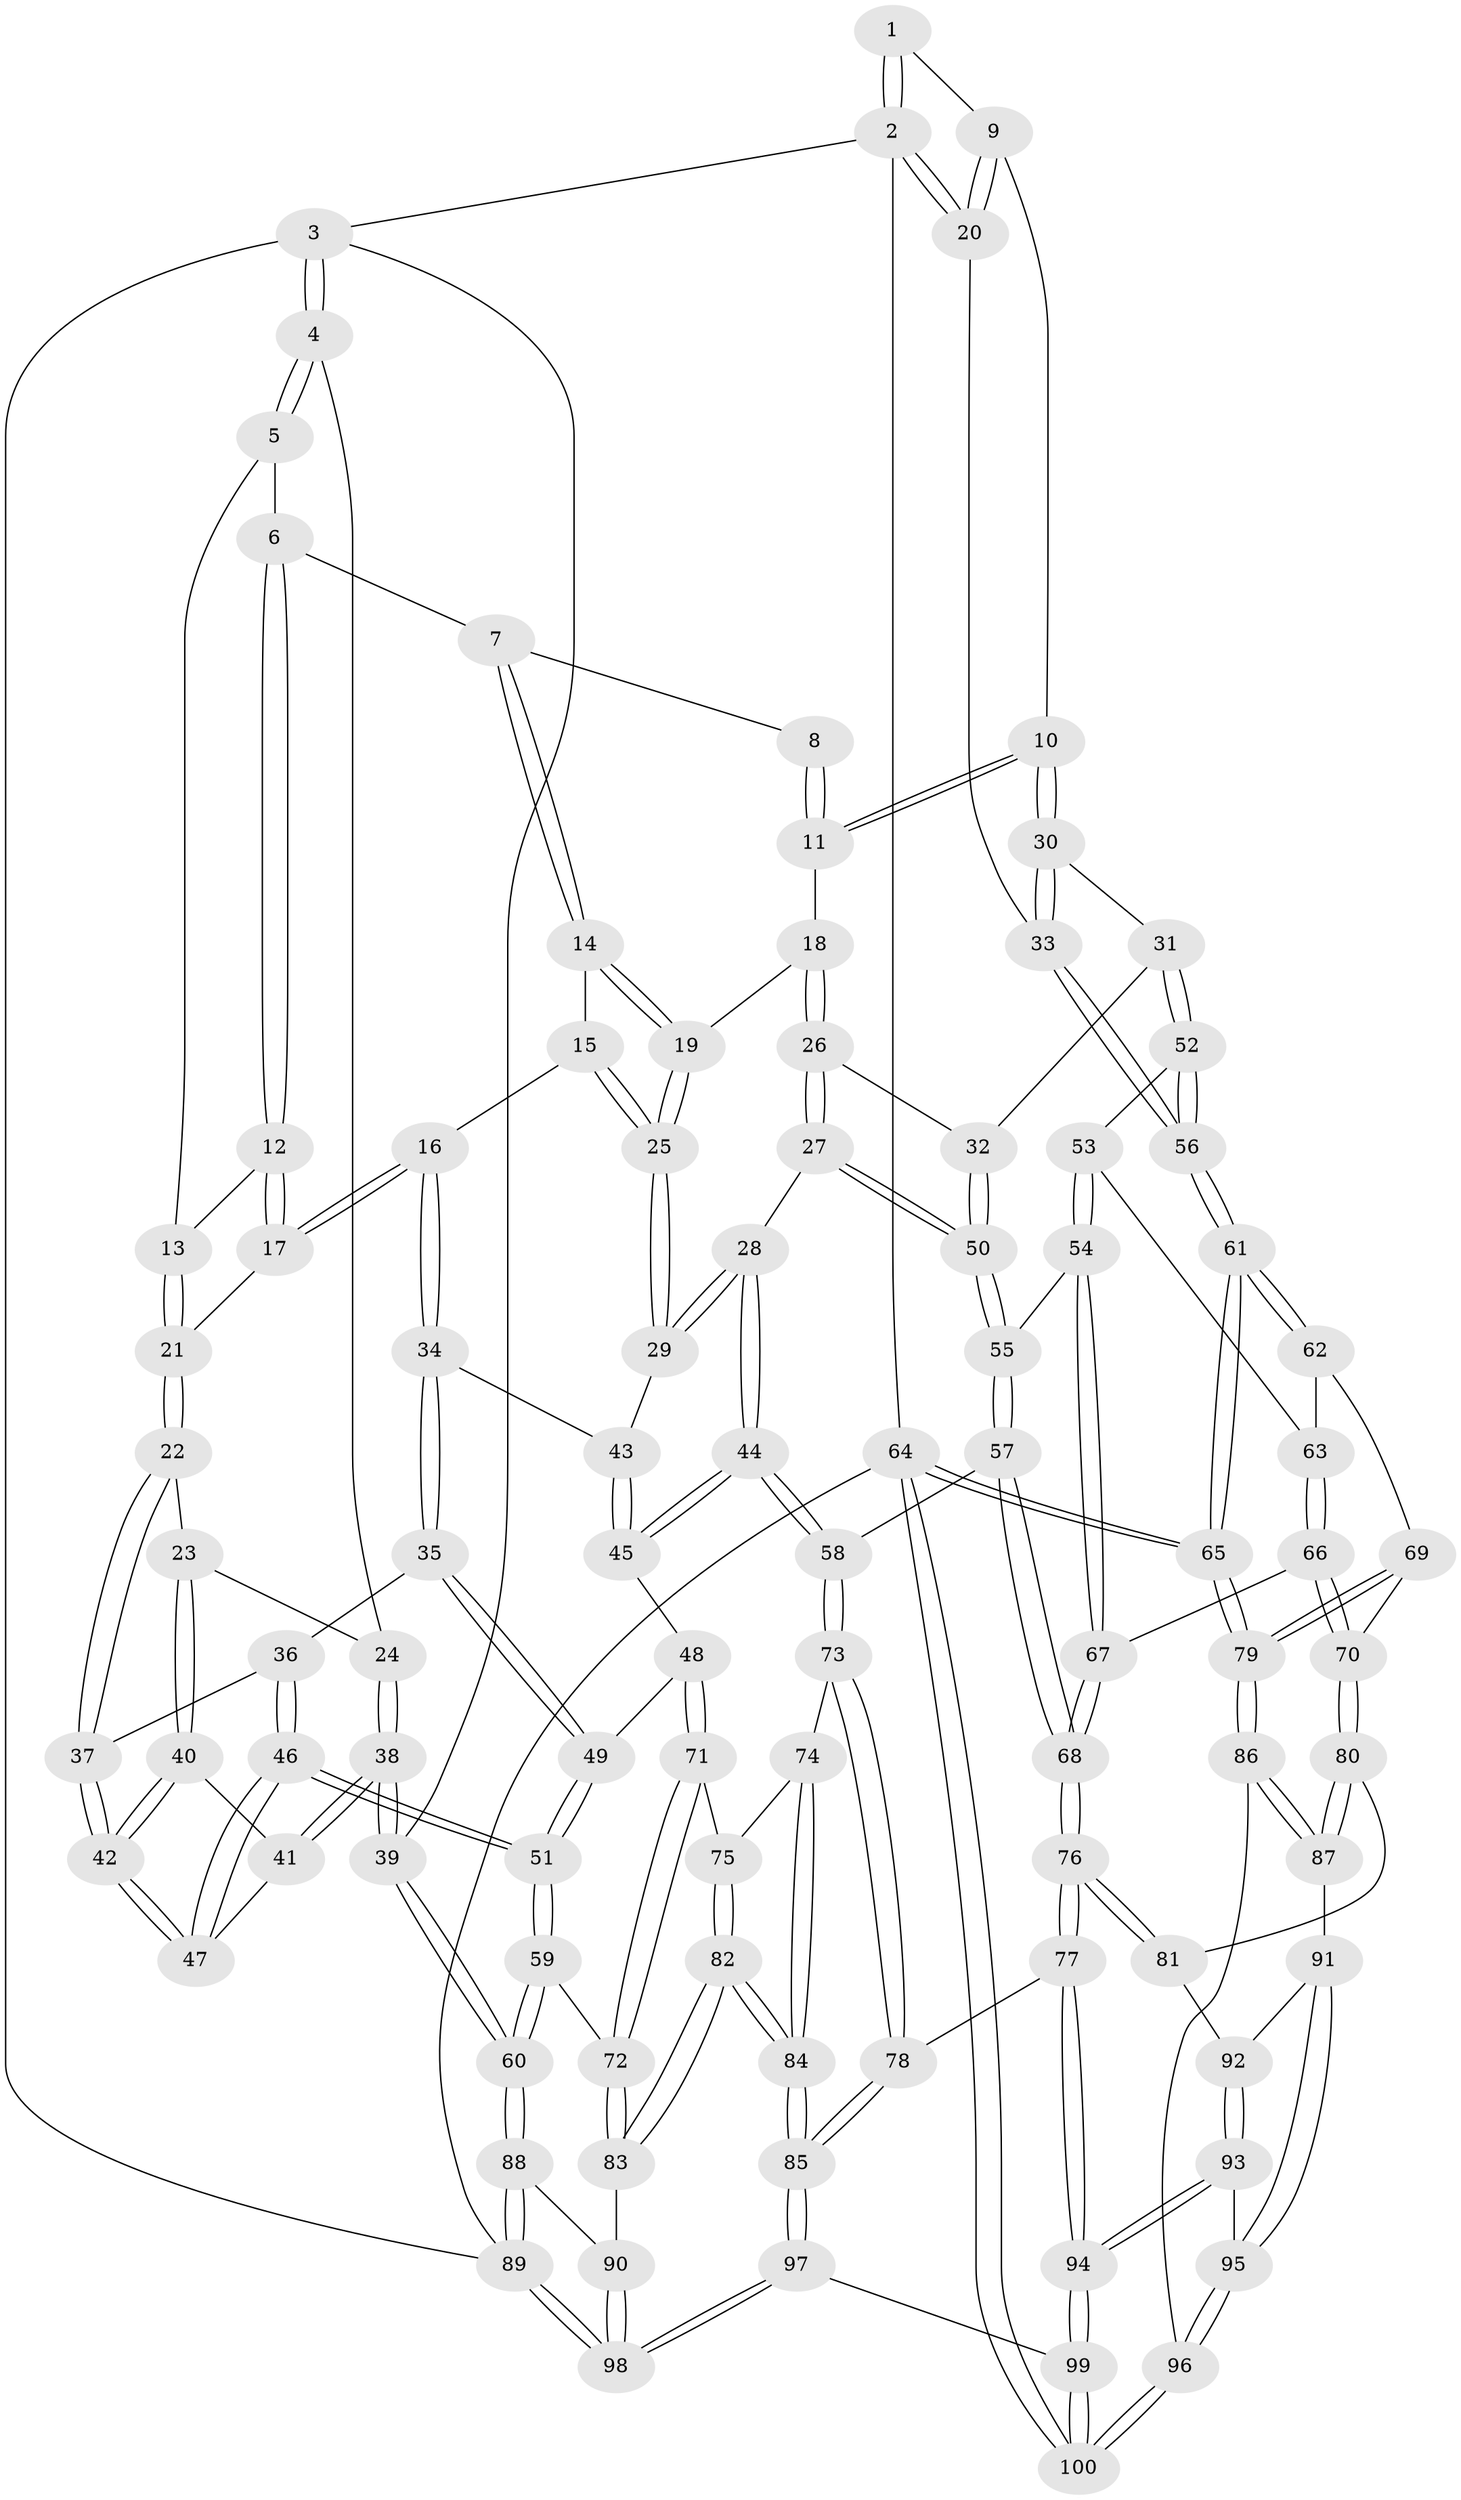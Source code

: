 // coarse degree distribution, {4: 0.4166666666666667, 9: 0.016666666666666666, 5: 0.3, 3: 0.11666666666666667, 6: 0.13333333333333333, 8: 0.016666666666666666}
// Generated by graph-tools (version 1.1) at 2025/21/03/04/25 18:21:32]
// undirected, 100 vertices, 247 edges
graph export_dot {
graph [start="1"]
  node [color=gray90,style=filled];
  1 [pos="+0.9383913036969416+0"];
  2 [pos="+1+0"];
  3 [pos="+0+0"];
  4 [pos="+0+0"];
  5 [pos="+0.1603713012967893+0"];
  6 [pos="+0.3478754860423695+0"];
  7 [pos="+0.4758462741291396+0"];
  8 [pos="+0.7830159392176307+0"];
  9 [pos="+0.8885209548619375+0.07629792076736107"];
  10 [pos="+0.7933383681565284+0.1669618374888959"];
  11 [pos="+0.7656436929888284+0.1574393377011808"];
  12 [pos="+0.3103231447504551+0.19870666511882526"];
  13 [pos="+0.20321212012329964+0.053688498997816435"];
  14 [pos="+0.48605582172917966+0"];
  15 [pos="+0.39643732038168333+0.1716813515787714"];
  16 [pos="+0.3258962924191311+0.2153942262059806"];
  17 [pos="+0.31248214539349617+0.20629551924575862"];
  18 [pos="+0.6823970218786889+0.1634777213675923"];
  19 [pos="+0.6156308132777889+0.14182144404325855"];
  20 [pos="+1+0.20783936419934695"];
  21 [pos="+0.17460189068610968+0.2172778239752989"];
  22 [pos="+0.17113986071627912+0.22005200785466955"];
  23 [pos="+0.09415609867171414+0.21799186056867537"];
  24 [pos="+0.08972386348451343+0.21483943825048443"];
  25 [pos="+0.5304406604636985+0.24705265294122178"];
  26 [pos="+0.68241051908883+0.16515128082031877"];
  27 [pos="+0.6492077654793899+0.3867729599233603"];
  28 [pos="+0.5532029057763915+0.3492172663466265"];
  29 [pos="+0.5153995371737946+0.3043334002376815"];
  30 [pos="+0.8484349490721318+0.23795706413048673"];
  31 [pos="+0.8198856935039772+0.3652412614491712"];
  32 [pos="+0.7339769251244259+0.37411574626197996"];
  33 [pos="+1+0.2405005914435445"];
  34 [pos="+0.3486930425706308+0.3323915124202798"];
  35 [pos="+0.34043382762879515+0.34461054598066826"];
  36 [pos="+0.26587496570758806+0.34642425179327135"];
  37 [pos="+0.19389192691694343+0.3012980788074951"];
  38 [pos="+0+0.3056886607621827"];
  39 [pos="+0+0.3057146664741256"];
  40 [pos="+0.07999645386508161+0.3056900634423635"];
  41 [pos="+0+0.33617649221296453"];
  42 [pos="+0.11137221988792144+0.3803263502856528"];
  43 [pos="+0.49297882945258564+0.3123213743016652"];
  44 [pos="+0.4847785792583465+0.569491686353797"];
  45 [pos="+0.42238906982962554+0.5502329491041492"];
  46 [pos="+0.12711569659523925+0.4847650912596262"];
  47 [pos="+0.10572942283414616+0.422186877724723"];
  48 [pos="+0.3717636044868842+0.5423025291393704"];
  49 [pos="+0.35834300145572634+0.5346797286089346"];
  50 [pos="+0.6651613044756309+0.40052440632652003"];
  51 [pos="+0.12826069296998793+0.5710265366779077"];
  52 [pos="+0.8419099448070574+0.39742423230346646"];
  53 [pos="+0.8260225589381659+0.49673810374572497"];
  54 [pos="+0.7121341132233716+0.5356565980507628"];
  55 [pos="+0.6588600675360811+0.5068797092188776"];
  56 [pos="+1+0.44239771156370367"];
  57 [pos="+0.513731941691849+0.5871884077269793"];
  58 [pos="+0.5088705557959398+0.5861341749369676"];
  59 [pos="+0.11353512522122867+0.5880513780390177"];
  60 [pos="+0+0.6350270333666975"];
  61 [pos="+1+0.5146450735234399"];
  62 [pos="+0.9793932243040328+0.5729878413134906"];
  63 [pos="+0.8407205284565824+0.5144085185509802"];
  64 [pos="+1+1"];
  65 [pos="+1+0.9103205641190907"];
  66 [pos="+0.8134870899505952+0.6645886804586006"];
  67 [pos="+0.7413544096543686+0.6316951783711845"];
  68 [pos="+0.6192053220549859+0.7182339192668876"];
  69 [pos="+0.8844020159615211+0.6690523808391204"];
  70 [pos="+0.8333809170205473+0.6860610864175333"];
  71 [pos="+0.3407840189772352+0.7017973674322854"];
  72 [pos="+0.15906748404166174+0.6930399091803809"];
  73 [pos="+0.46081206610522996+0.6995532367152343"];
  74 [pos="+0.411644362200686+0.730189815615519"];
  75 [pos="+0.34297640495404624+0.7103425179218409"];
  76 [pos="+0.6327099958792922+0.8089657755737197"];
  77 [pos="+0.6249876648370428+0.8203514441595544"];
  78 [pos="+0.4997388114104479+0.8745898692569803"];
  79 [pos="+1+0.859300164176446"];
  80 [pos="+0.8177749229284738+0.7605232357482118"];
  81 [pos="+0.7258145794793819+0.8050006416145313"];
  82 [pos="+0.2933150994413872+0.875772519462622"];
  83 [pos="+0.19057199480557804+0.832806836542179"];
  84 [pos="+0.3884151445274634+0.9599876234462675"];
  85 [pos="+0.39120316808917815+0.9632134857071875"];
  86 [pos="+0.9200871535946631+0.851814364993949"];
  87 [pos="+0.9070387188500895+0.8478787050724913"];
  88 [pos="+0+0.7071452483064288"];
  89 [pos="+0+1"];
  90 [pos="+0.15389656511201422+0.8554926058338468"];
  91 [pos="+0.841745903142073+0.8919714218411311"];
  92 [pos="+0.775487064716517+0.8827276897059121"];
  93 [pos="+0.7573568018245161+0.9624196736837642"];
  94 [pos="+0.706405185880857+1"];
  95 [pos="+0.8220580129299268+0.9423260915732327"];
  96 [pos="+0.8680363595231001+0.9859673099492995"];
  97 [pos="+0.400757818849765+1"];
  98 [pos="+0+1"];
  99 [pos="+0.6871688393140176+1"];
  100 [pos="+0.9785671766646049+1"];
  1 -- 2;
  1 -- 2;
  1 -- 9;
  2 -- 3;
  2 -- 20;
  2 -- 20;
  2 -- 64;
  3 -- 4;
  3 -- 4;
  3 -- 39;
  3 -- 89;
  4 -- 5;
  4 -- 5;
  4 -- 24;
  5 -- 6;
  5 -- 13;
  6 -- 7;
  6 -- 12;
  6 -- 12;
  7 -- 8;
  7 -- 14;
  7 -- 14;
  8 -- 11;
  8 -- 11;
  9 -- 10;
  9 -- 20;
  9 -- 20;
  10 -- 11;
  10 -- 11;
  10 -- 30;
  10 -- 30;
  11 -- 18;
  12 -- 13;
  12 -- 17;
  12 -- 17;
  13 -- 21;
  13 -- 21;
  14 -- 15;
  14 -- 19;
  14 -- 19;
  15 -- 16;
  15 -- 25;
  15 -- 25;
  16 -- 17;
  16 -- 17;
  16 -- 34;
  16 -- 34;
  17 -- 21;
  18 -- 19;
  18 -- 26;
  18 -- 26;
  19 -- 25;
  19 -- 25;
  20 -- 33;
  21 -- 22;
  21 -- 22;
  22 -- 23;
  22 -- 37;
  22 -- 37;
  23 -- 24;
  23 -- 40;
  23 -- 40;
  24 -- 38;
  24 -- 38;
  25 -- 29;
  25 -- 29;
  26 -- 27;
  26 -- 27;
  26 -- 32;
  27 -- 28;
  27 -- 50;
  27 -- 50;
  28 -- 29;
  28 -- 29;
  28 -- 44;
  28 -- 44;
  29 -- 43;
  30 -- 31;
  30 -- 33;
  30 -- 33;
  31 -- 32;
  31 -- 52;
  31 -- 52;
  32 -- 50;
  32 -- 50;
  33 -- 56;
  33 -- 56;
  34 -- 35;
  34 -- 35;
  34 -- 43;
  35 -- 36;
  35 -- 49;
  35 -- 49;
  36 -- 37;
  36 -- 46;
  36 -- 46;
  37 -- 42;
  37 -- 42;
  38 -- 39;
  38 -- 39;
  38 -- 41;
  38 -- 41;
  39 -- 60;
  39 -- 60;
  40 -- 41;
  40 -- 42;
  40 -- 42;
  41 -- 47;
  42 -- 47;
  42 -- 47;
  43 -- 45;
  43 -- 45;
  44 -- 45;
  44 -- 45;
  44 -- 58;
  44 -- 58;
  45 -- 48;
  46 -- 47;
  46 -- 47;
  46 -- 51;
  46 -- 51;
  48 -- 49;
  48 -- 71;
  48 -- 71;
  49 -- 51;
  49 -- 51;
  50 -- 55;
  50 -- 55;
  51 -- 59;
  51 -- 59;
  52 -- 53;
  52 -- 56;
  52 -- 56;
  53 -- 54;
  53 -- 54;
  53 -- 63;
  54 -- 55;
  54 -- 67;
  54 -- 67;
  55 -- 57;
  55 -- 57;
  56 -- 61;
  56 -- 61;
  57 -- 58;
  57 -- 68;
  57 -- 68;
  58 -- 73;
  58 -- 73;
  59 -- 60;
  59 -- 60;
  59 -- 72;
  60 -- 88;
  60 -- 88;
  61 -- 62;
  61 -- 62;
  61 -- 65;
  61 -- 65;
  62 -- 63;
  62 -- 69;
  63 -- 66;
  63 -- 66;
  64 -- 65;
  64 -- 65;
  64 -- 100;
  64 -- 100;
  64 -- 89;
  65 -- 79;
  65 -- 79;
  66 -- 67;
  66 -- 70;
  66 -- 70;
  67 -- 68;
  67 -- 68;
  68 -- 76;
  68 -- 76;
  69 -- 70;
  69 -- 79;
  69 -- 79;
  70 -- 80;
  70 -- 80;
  71 -- 72;
  71 -- 72;
  71 -- 75;
  72 -- 83;
  72 -- 83;
  73 -- 74;
  73 -- 78;
  73 -- 78;
  74 -- 75;
  74 -- 84;
  74 -- 84;
  75 -- 82;
  75 -- 82;
  76 -- 77;
  76 -- 77;
  76 -- 81;
  76 -- 81;
  77 -- 78;
  77 -- 94;
  77 -- 94;
  78 -- 85;
  78 -- 85;
  79 -- 86;
  79 -- 86;
  80 -- 81;
  80 -- 87;
  80 -- 87;
  81 -- 92;
  82 -- 83;
  82 -- 83;
  82 -- 84;
  82 -- 84;
  83 -- 90;
  84 -- 85;
  84 -- 85;
  85 -- 97;
  85 -- 97;
  86 -- 87;
  86 -- 87;
  86 -- 96;
  87 -- 91;
  88 -- 89;
  88 -- 89;
  88 -- 90;
  89 -- 98;
  89 -- 98;
  90 -- 98;
  90 -- 98;
  91 -- 92;
  91 -- 95;
  91 -- 95;
  92 -- 93;
  92 -- 93;
  93 -- 94;
  93 -- 94;
  93 -- 95;
  94 -- 99;
  94 -- 99;
  95 -- 96;
  95 -- 96;
  96 -- 100;
  96 -- 100;
  97 -- 98;
  97 -- 98;
  97 -- 99;
  99 -- 100;
  99 -- 100;
}
